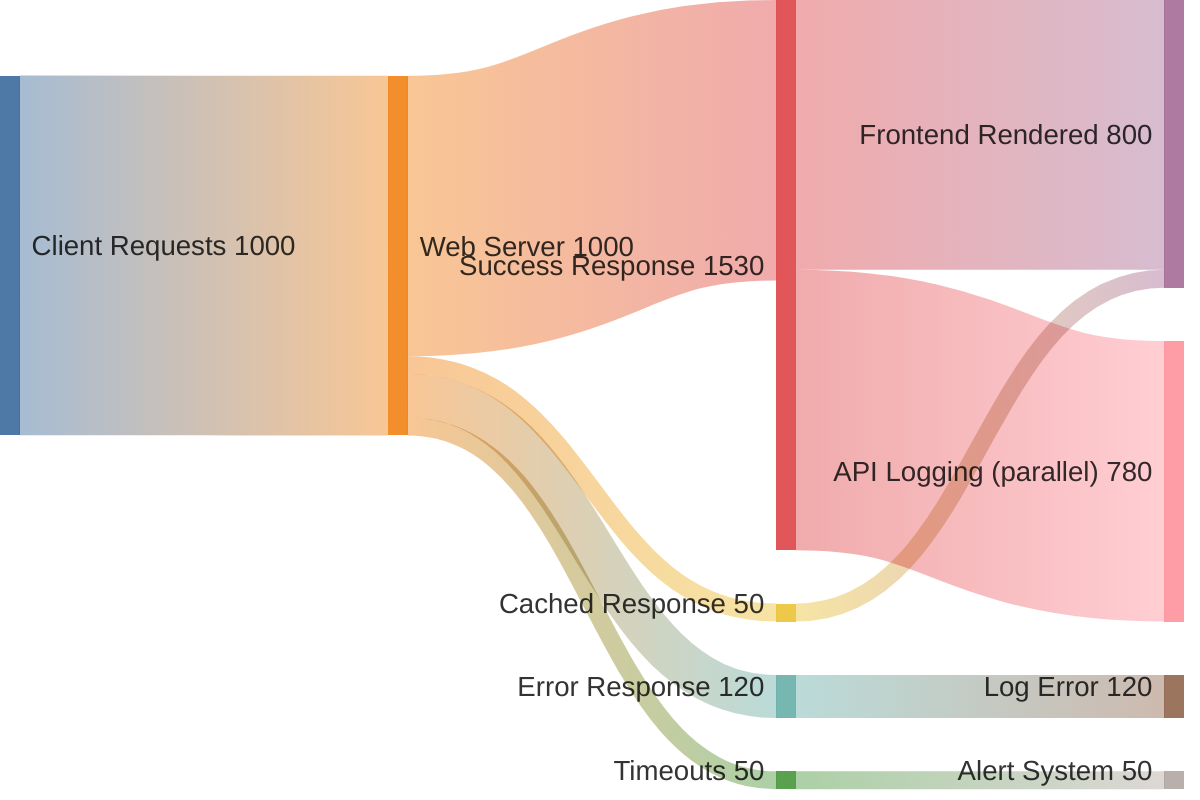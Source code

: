 sankey-beta
%% source,target,value
Client Requests,Web Server,1000
Web Server,Success Response,780
Web Server,Error Response,120
Web Server,Timeouts,50
Web Server,Cached Response,50

Success Response,Frontend Rendered,750
Success Response,API Logging (parallel),780

Error Response,Log Error,120
Timeouts,Alert System,50
Cached Response,Frontend Rendered,50